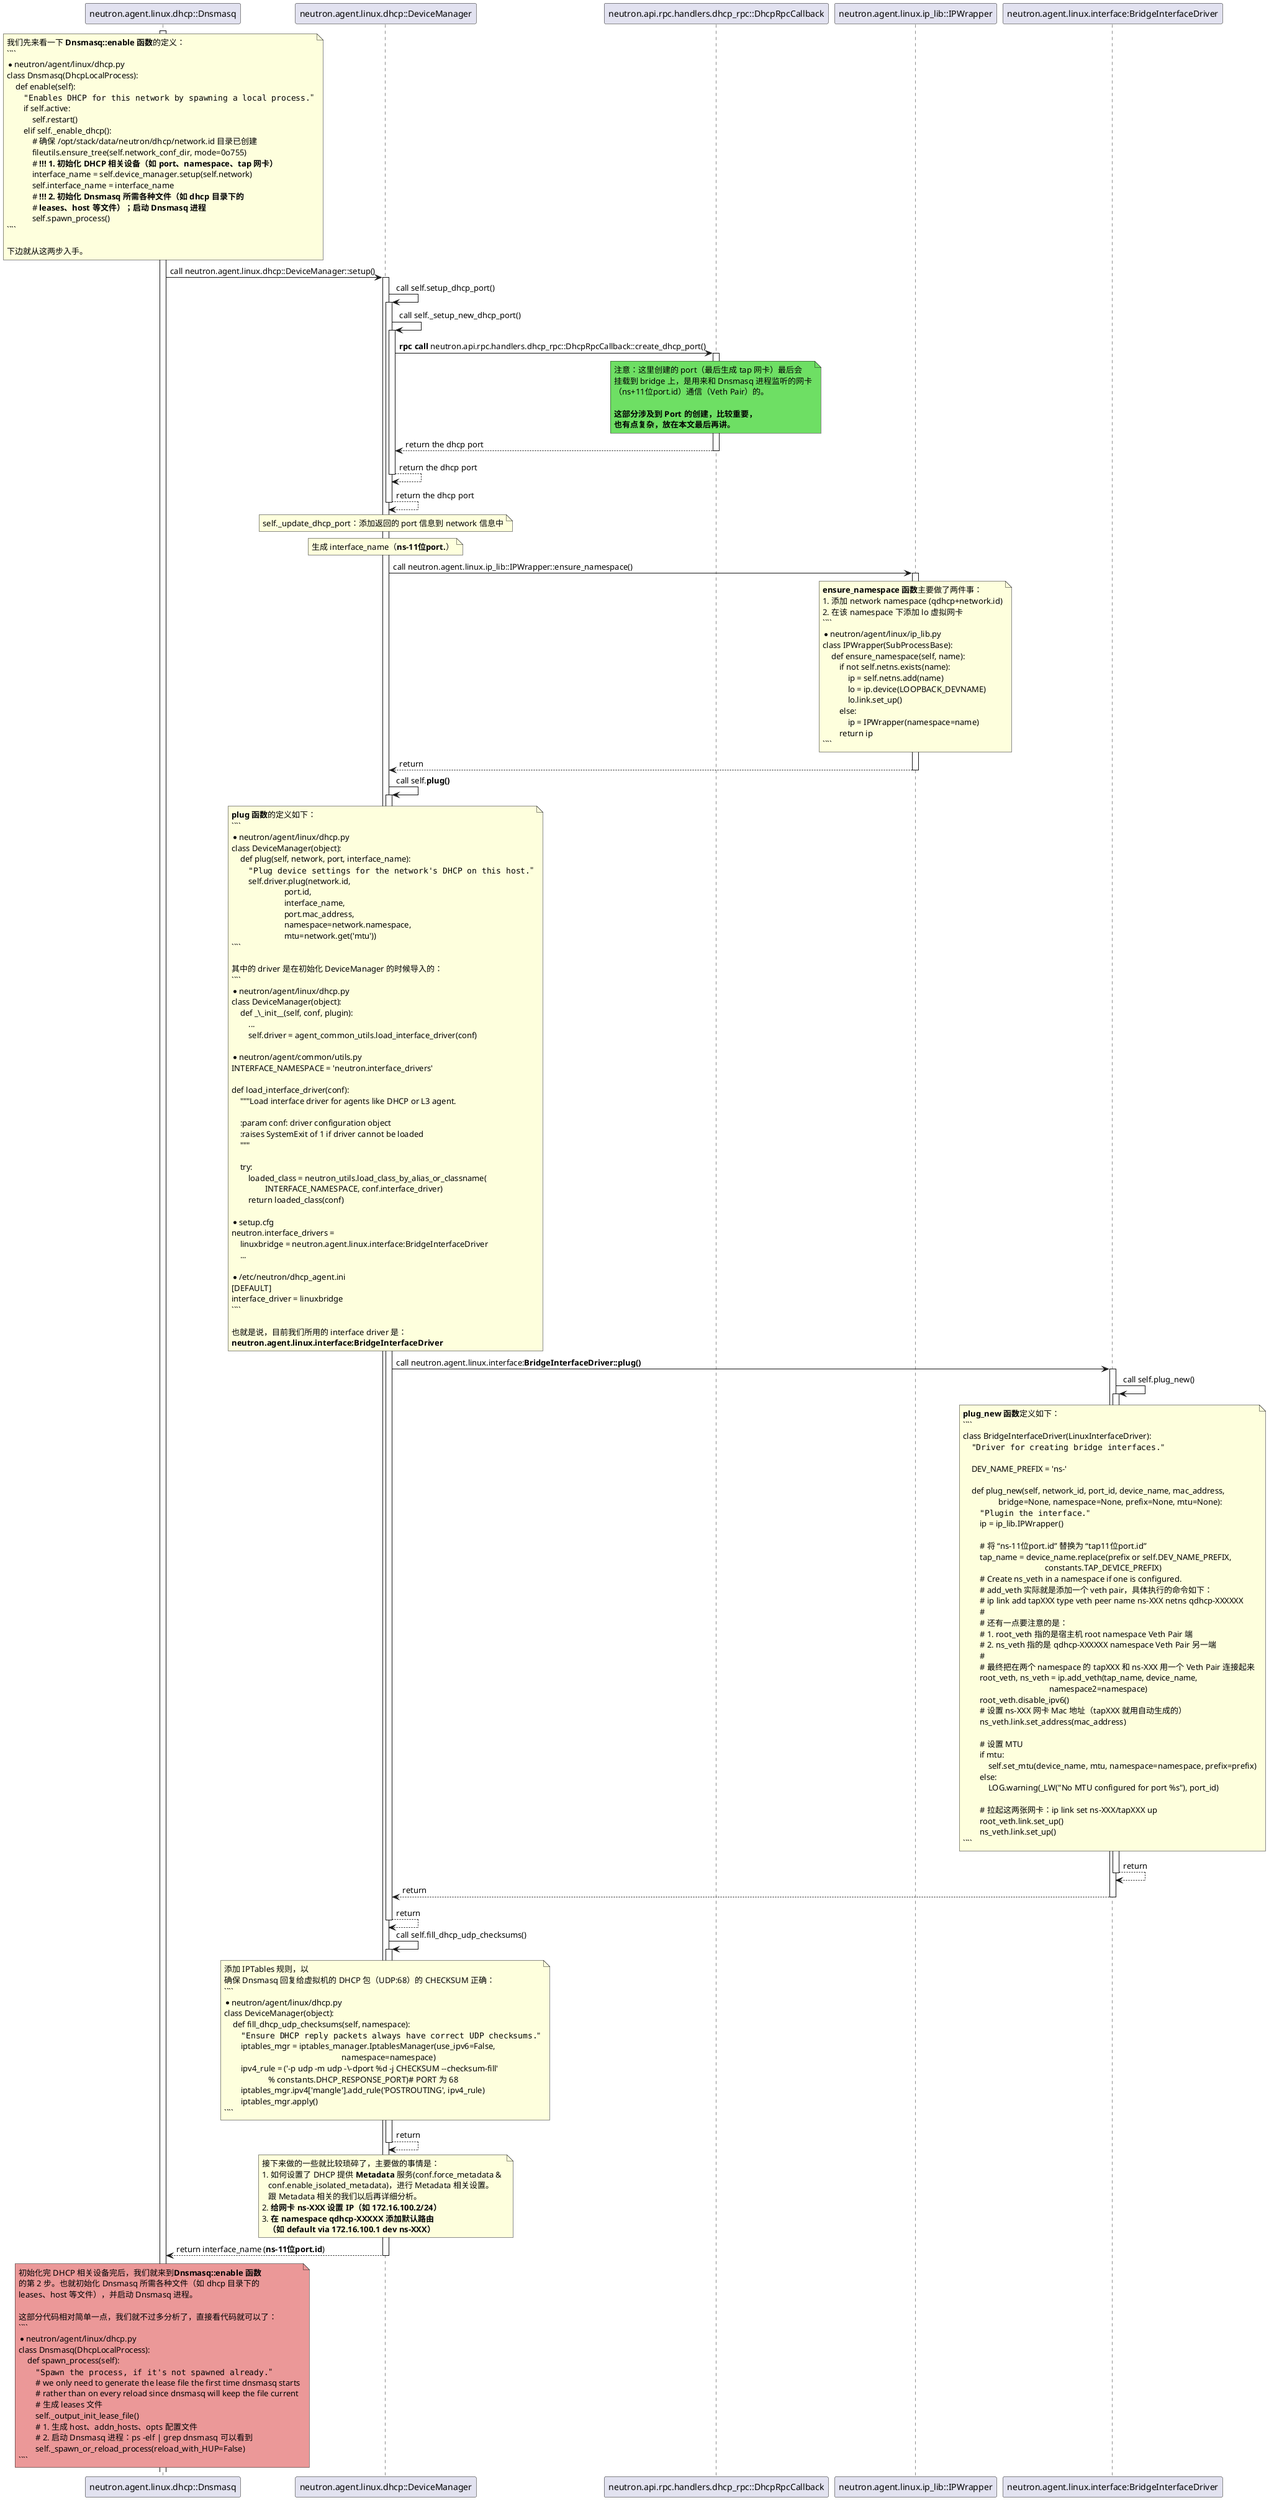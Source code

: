 @startuml

participant dnsmasq as "neutron.agent.linux.dhcp::Dnsmasq"
participant device_manager as "neutron.agent.linux.dhcp::DeviceManager"
participant dhcp_rpc_callback as "neutron.api.rpc.handlers.dhcp_rpc::DhcpRpcCallback"
participant ip_wrapper as "neutron.agent.linux.ip_lib::IPWrapper"
participant bridge_interface_driver as "neutron.agent.linux.interface:BridgeInterfaceDriver"

activate dnsmasq
note over dnsmasq
我们先来看一下 **Dnsmasq::enable 函数**的定义：
````
* neutron/agent/linux/dhcp.py
class Dnsmasq(DhcpLocalProcess):
    def enable(self):
        """Enables DHCP for this network by spawning a local process."""
        if self.active:
            self.restart()
        elif self._enable_dhcp():
            # 确保 /opt/stack/data/neutron/dhcp/network.id 目录已创建
            fileutils.ensure_tree(self.network_conf_dir, mode=0o755)
            # **!!! 1. 初始化 DHCP 相关设备（如 port、namespace、tap 网卡）**
            interface_name = self.device_manager.setup(self.network)
            self.interface_name = interface_name
            # **!!! 2. 初始化 Dnsmasq 所需各种文件（如 dhcp 目录下的**
            # **leases、host 等文件）；启动 Dnsmasq 进程**
            self.spawn_process()
````

下边就从这两步入手。
end note

dnsmasq->device_manager: call neutron.agent.linux.dhcp::DeviceManager::setup()

activate device_manager
device_manager->device_manager: call self.setup_dhcp_port()

activate device_manager
device_manager->device_manager: call self._setup_new_dhcp_port()

activate device_manager
device_manager->dhcp_rpc_callback: **rpc call** neutron.api.rpc.handlers.dhcp_rpc::DhcpRpcCallback::create_dhcp_port()

activate dhcp_rpc_callback
note over dhcp_rpc_callback #6EDF64
注意：这里创建的 port（最后生成 tap 网卡）最后会
挂载到 bridge 上，是用来和 Dnsmasq 进程监听的网卡
（ns+11位port.id）通信（Veth Pair）的。

**这部分涉及到 Port 的创建，比较重要，**
**也有点复杂，放在本文最后再讲。**
end note
dhcp_rpc_callback-->device_manager: return the dhcp port
deactivate dhcp_rpc_callback

device_manager-->device_manager: return the dhcp port
deactivate device_manager

device_manager-->device_manager: return the dhcp port
deactivate device_manager

note over device_manager
self._update_dhcp_port：添加返回的 port 信息到 network 信息中
end note

note over device_manager: 生成 interface_name（**ns-11位port.**）
device_manager->ip_wrapper: call neutron.agent.linux.ip_lib::IPWrapper::ensure_namespace()

activate ip_wrapper
note over ip_wrapper
**ensure_namespace 函数**主要做了两件事：
1. 添加 network namespace (qdhcp+network.id)
2. 在该 namespace 下添加 lo 虚拟网卡
````
* neutron/agent/linux/ip_lib.py
class IPWrapper(SubProcessBase):
    def ensure_namespace(self, name):
        if not self.netns.exists(name):
            ip = self.netns.add(name)
            lo = ip.device(LOOPBACK_DEVNAME)
            lo.link.set_up()
        else:
            ip = IPWrapper(namespace=name)
        return ip
````
end note
ip_wrapper-->device_manager: return
deactivate ip_wrapper

device_manager->device_manager: call self.**plug()**

activate device_manager
note over device_manager
**plug 函数**的定义如下：
````
* neutron/agent/linux/dhcp.py
class DeviceManager(object):
    def plug(self, network, port, interface_name):
        """Plug device settings for the network's DHCP on this host."""
        self.driver.plug(network.id,
                         port.id,
                         interface_name,
                         port.mac_address,
                         namespace=network.namespace,
                         mtu=network.get('mtu'))
````

其中的 driver 是在初始化 DeviceManager 的时候导入的：
````
* neutron/agent/linux/dhcp.py
class DeviceManager(object):
    def _\_init__(self, conf, plugin):
        ...
        self.driver = agent_common_utils.load_interface_driver(conf)

* neutron/agent/common/utils.py
INTERFACE_NAMESPACE = 'neutron.interface_drivers'

def load_interface_driver(conf):
    """Load interface driver for agents like DHCP or L3 agent.

    :param conf: driver configuration object
    :raises SystemExit of 1 if driver cannot be loaded
    """

    try:
        loaded_class = neutron_utils.load_class_by_alias_or_classname(
                INTERFACE_NAMESPACE, conf.interface_driver)
        return loaded_class(conf)

* setup.cfg
neutron.interface_drivers =
    linuxbridge = neutron.agent.linux.interface:BridgeInterfaceDriver
    ...

* /etc/neutron/dhcp_agent.ini
[DEFAULT]
interface_driver = linuxbridge
````

也就是说，目前我们所用的 interface driver 是：
**neutron.agent.linux.interface:BridgeInterfaceDriver**
end note

device_manager->bridge_interface_driver: call neutron.agent.linux.interface:**BridgeInterfaceDriver::plug()**

activate bridge_interface_driver
bridge_interface_driver->bridge_interface_driver: call self.plug_new()

activate bridge_interface_driver
note over bridge_interface_driver
**plug_new 函数**定义如下：
````
class BridgeInterfaceDriver(LinuxInterfaceDriver):
    """Driver for creating bridge interfaces."""

    DEV_NAME_PREFIX = 'ns-'

    def plug_new(self, network_id, port_id, device_name, mac_address,
                 bridge=None, namespace=None, prefix=None, mtu=None):
        """Plugin the interface."""
        ip = ip_lib.IPWrapper()

        # 将 “ns-11位port.id” 替换为 “tap11位port.id”
        tap_name = device_name.replace(prefix or self.DEV_NAME_PREFIX,
                                       constants.TAP_DEVICE_PREFIX)
        # Create ns_veth in a namespace if one is configured.
        # add_veth 实际就是添加一个 veth pair，具体执行的命令如下：
        # ip link add tapXXX type veth peer name ns-XXX netns qdhcp-XXXXXX
        # 
        # 还有一点要注意的是：
        # 1. root_veth 指的是宿主机 root namespace Veth Pair 端
        # 2. ns_veth 指的是 qdhcp-XXXXXX namespace Veth Pair 另一端
        #
        # 最终把在两个 namespace 的 tapXXX 和 ns-XXX 用一个 Veth Pair 连接起来
        root_veth, ns_veth = ip.add_veth(tap_name, device_name,
                                         namespace2=namespace)
        root_veth.disable_ipv6()
        # 设置 ns-XXX 网卡 Mac 地址（tapXXX 就用自动生成的）
        ns_veth.link.set_address(mac_address)

        # 设置 MTU
        if mtu:
            self.set_mtu(device_name, mtu, namespace=namespace, prefix=prefix)
        else:
            LOG.warning(_LW("No MTU configured for port %s"), port_id)

        # 拉起这两张网卡：ip link set ns-XXX/tapXXX up
        root_veth.link.set_up()
        ns_veth.link.set_up()
````
end note

bridge_interface_driver-->bridge_interface_driver: return
deactivate bridge_interface_driver

bridge_interface_driver-->device_manager: return
deactivate bridge_interface_driver

device_manager-->device_manager: return
deactivate device_manager

device_manager->device_manager: call self.fill_dhcp_udp_checksums()
activate device_manager
note over device_manager
添加 IPTables 规则，以
确保 Dnsmasq 回复给虚拟机的 DHCP 包（UDP:68）的 CHECKSUM 正确：
````
* neutron/agent/linux/dhcp.py
class DeviceManager(object):
    def fill_dhcp_udp_checksums(self, namespace):
        """Ensure DHCP reply packets always have correct UDP checksums."""
        iptables_mgr = iptables_manager.IptablesManager(use_ipv6=False,
                                                        namespace=namespace)
        ipv4_rule = ('-p udp -m udp -\-dport %d -j CHECKSUM --checksum-fill'
                     % constants.DHCP_RESPONSE_PORT)	# PORT 为 68
        iptables_mgr.ipv4['mangle'].add_rule('POSTROUTING', ipv4_rule)
        iptables_mgr.apply()
````
end note
device_manager-->device_manager: return
deactivate device_manager

note over device_manager
接下来做的一些就比较琐碎了，主要做的事情是：
1. 如何设置了 DHCP 提供 **Metadata** 服务(conf.force_metadata & 
   conf.enable_isolated_metadata)，进行 Metadata 相关设置。
   跟 Metadata 相关的我们以后再详细分析。
2. **给网卡 ns-XXX 设置 IP（如 172.16.100.2/24）**
3. **在 namespace qdhcp-XXXXX 添加默认路由**
   **（如 default via 172.16.100.1 dev ns-XXX）**
end note

device_manager-->dnsmasq: return interface_name (**ns-11位port.id**)
deactivate device_manager

note over dnsmasq #EB9898
初始化完 DHCP 相关设备完后，我们就来到**Dnsmasq::enable 函数**
的第 2 步。也就初始化 Dnsmasq 所需各种文件（如 dhcp 目录下的 
leases、host 等文件），并启动 Dnsmasq 进程。

这部分代码相对简单一点，我们就不过多分析了，直接看代码就可以了：
````
* neutron/agent/linux/dhcp.py
class Dnsmasq(DhcpLocalProcess):
    def spawn_process(self):
        """Spawn the process, if it's not spawned already."""
        # we only need to generate the lease file the first time dnsmasq starts
        # rather than on every reload since dnsmasq will keep the file current
        # 生成 leases 文件
        self._output_init_lease_file()
        # 1. 生成 host、addn_hosts、opts 配置文件
        # 2. 启动 Dnsmasq 进程：ps -elf | grep dnsmasq 可以看到
        self._spawn_or_reload_process(reload_with_HUP=False)
````
end note

@enduml
